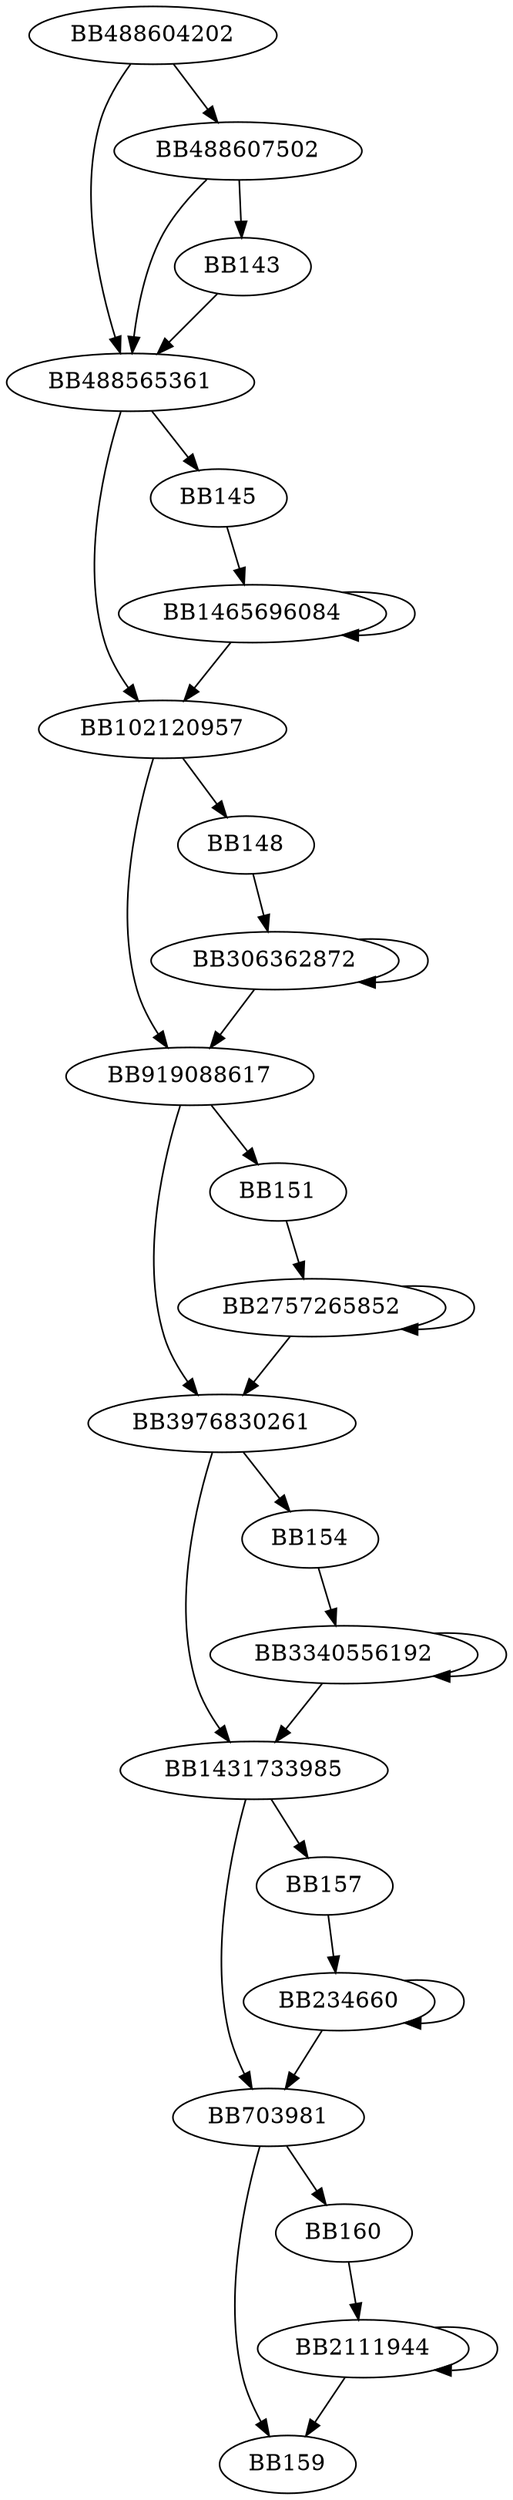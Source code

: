 digraph G{
	BB488604202->BB488565361;
	BB488604202->BB488607502;
	BB488607502->BB143;
	BB488607502->BB488565361;
	BB143->BB488565361;
	BB488565361->BB102120957;
	BB488565361->BB145;
	BB145->BB1465696084;
	BB1465696084->BB102120957;
	BB1465696084->BB1465696084;
	BB102120957->BB919088617;
	BB102120957->BB148;
	BB148->BB306362872;
	BB306362872->BB919088617;
	BB306362872->BB306362872;
	BB919088617->BB3976830261;
	BB919088617->BB151;
	BB151->BB2757265852;
	BB2757265852->BB3976830261;
	BB2757265852->BB2757265852;
	BB3976830261->BB1431733985;
	BB3976830261->BB154;
	BB154->BB3340556192;
	BB3340556192->BB1431733985;
	BB3340556192->BB3340556192;
	BB1431733985->BB703981;
	BB1431733985->BB157;
	BB157->BB234660;
	BB234660->BB703981;
	BB234660->BB234660;
	BB703981->BB159;
	BB703981->BB160;
	BB160->BB2111944;
	BB2111944->BB159;
	BB2111944->BB2111944;
}
